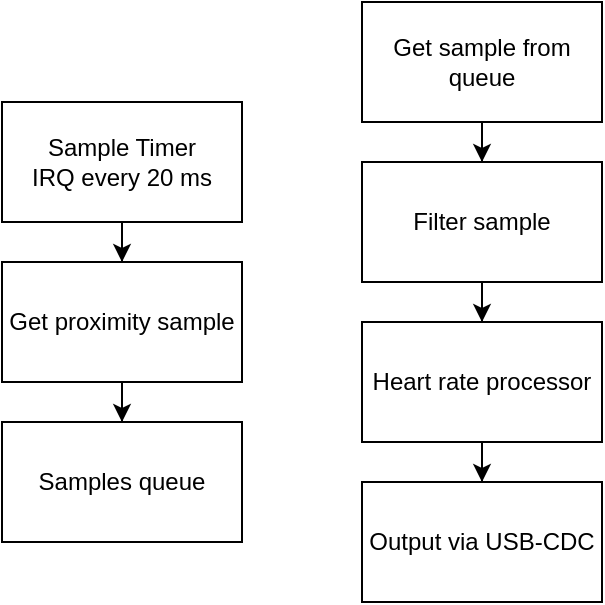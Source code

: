 <mxfile version="21.1.1" type="device">
  <diagram name="Page-1" id="ATk2rWN_l1x-sr9k3zM6">
    <mxGraphModel dx="842" dy="439" grid="1" gridSize="10" guides="1" tooltips="1" connect="1" arrows="1" fold="1" page="1" pageScale="1" pageWidth="850" pageHeight="1100" math="0" shadow="0">
      <root>
        <mxCell id="0" />
        <mxCell id="1" parent="0" />
        <mxCell id="QKHEh1TeqohEVayJiThj-4" value="" style="edgeStyle=orthogonalEdgeStyle;rounded=0;orthogonalLoop=1;jettySize=auto;html=1;" edge="1" parent="1" source="QKHEh1TeqohEVayJiThj-2" target="QKHEh1TeqohEVayJiThj-3">
          <mxGeometry relative="1" as="geometry" />
        </mxCell>
        <mxCell id="QKHEh1TeqohEVayJiThj-2" value="Sample Timer&lt;br&gt;IRQ every 20 ms" style="rounded=0;whiteSpace=wrap;html=1;" vertex="1" parent="1">
          <mxGeometry x="80" y="130" width="120" height="60" as="geometry" />
        </mxCell>
        <mxCell id="QKHEh1TeqohEVayJiThj-6" value="" style="edgeStyle=orthogonalEdgeStyle;rounded=0;orthogonalLoop=1;jettySize=auto;html=1;" edge="1" parent="1" source="QKHEh1TeqohEVayJiThj-3" target="QKHEh1TeqohEVayJiThj-5">
          <mxGeometry relative="1" as="geometry" />
        </mxCell>
        <mxCell id="QKHEh1TeqohEVayJiThj-3" value="Get proximity sample" style="rounded=0;whiteSpace=wrap;html=1;" vertex="1" parent="1">
          <mxGeometry x="80" y="210" width="120" height="60" as="geometry" />
        </mxCell>
        <mxCell id="QKHEh1TeqohEVayJiThj-5" value="Samples queue" style="rounded=0;whiteSpace=wrap;html=1;" vertex="1" parent="1">
          <mxGeometry x="80" y="290" width="120" height="60" as="geometry" />
        </mxCell>
        <mxCell id="QKHEh1TeqohEVayJiThj-9" value="" style="edgeStyle=orthogonalEdgeStyle;rounded=0;orthogonalLoop=1;jettySize=auto;html=1;" edge="1" parent="1" source="QKHEh1TeqohEVayJiThj-7" target="QKHEh1TeqohEVayJiThj-8">
          <mxGeometry relative="1" as="geometry" />
        </mxCell>
        <mxCell id="QKHEh1TeqohEVayJiThj-7" value="Filter sample" style="rounded=0;whiteSpace=wrap;html=1;" vertex="1" parent="1">
          <mxGeometry x="260" y="160" width="120" height="60" as="geometry" />
        </mxCell>
        <mxCell id="QKHEh1TeqohEVayJiThj-11" value="" style="edgeStyle=orthogonalEdgeStyle;rounded=0;orthogonalLoop=1;jettySize=auto;html=1;" edge="1" parent="1" source="QKHEh1TeqohEVayJiThj-8" target="QKHEh1TeqohEVayJiThj-10">
          <mxGeometry relative="1" as="geometry" />
        </mxCell>
        <mxCell id="QKHEh1TeqohEVayJiThj-8" value="Heart rate processor" style="rounded=0;whiteSpace=wrap;html=1;" vertex="1" parent="1">
          <mxGeometry x="260" y="240" width="120" height="60" as="geometry" />
        </mxCell>
        <mxCell id="QKHEh1TeqohEVayJiThj-10" value="Output via USB-CDC" style="rounded=0;whiteSpace=wrap;html=1;" vertex="1" parent="1">
          <mxGeometry x="260" y="320" width="120" height="60" as="geometry" />
        </mxCell>
        <mxCell id="QKHEh1TeqohEVayJiThj-15" style="edgeStyle=orthogonalEdgeStyle;rounded=0;orthogonalLoop=1;jettySize=auto;html=1;entryX=0.5;entryY=0;entryDx=0;entryDy=0;" edge="1" parent="1" source="QKHEh1TeqohEVayJiThj-12" target="QKHEh1TeqohEVayJiThj-7">
          <mxGeometry relative="1" as="geometry" />
        </mxCell>
        <mxCell id="QKHEh1TeqohEVayJiThj-12" value="Get sample from queue" style="rounded=0;whiteSpace=wrap;html=1;" vertex="1" parent="1">
          <mxGeometry x="260" y="80" width="120" height="60" as="geometry" />
        </mxCell>
      </root>
    </mxGraphModel>
  </diagram>
</mxfile>
